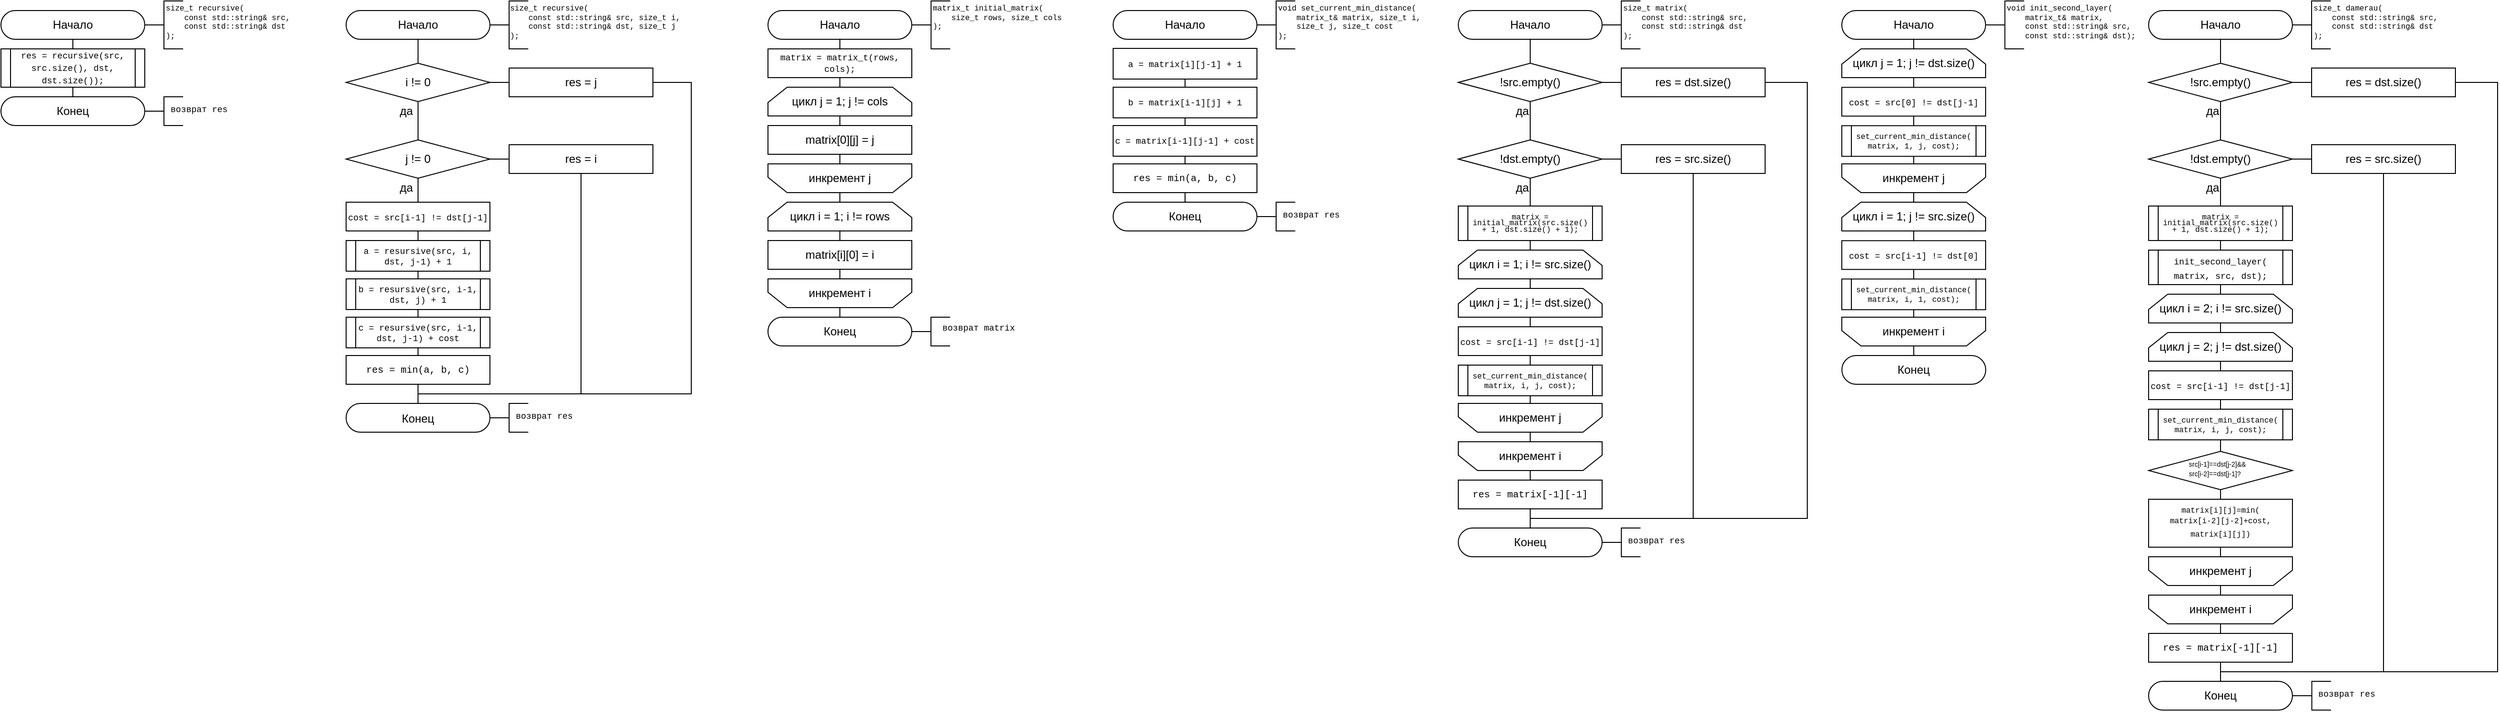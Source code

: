 <mxfile version="12.1.1" type="device" pages="1"><diagram id="sDroymqKEjvFyJLp3Mr5" name="Page-1"><mxGraphModel dx="677" dy="354" grid="1" gridSize="10" guides="1" tooltips="1" connect="1" arrows="1" fold="1" page="1" pageScale="1" pageWidth="827" pageHeight="1169" math="0" shadow="0"><root><mxCell id="0"/><mxCell id="1" parent="0"/><mxCell id="uw1aVoWuqsDhRLq00NcI-99" style="edgeStyle=orthogonalEdgeStyle;rounded=0;orthogonalLoop=1;jettySize=auto;html=1;endArrow=none;endFill=0;" parent="1" source="uw1aVoWuqsDhRLq00NcI-1" target="uw1aVoWuqsDhRLq00NcI-94" edge="1"><mxGeometry relative="1" as="geometry"/></mxCell><mxCell id="uw1aVoWuqsDhRLq00NcI-1" value="Начало" style="rounded=1;whiteSpace=wrap;html=1;arcSize=50;" parent="1" vertex="1"><mxGeometry x="120" y="40" width="150" height="30" as="geometry"/></mxCell><mxCell id="uw1aVoWuqsDhRLq00NcI-3" value="" style="strokeWidth=1;html=1;shape=mxgraph.flowchart.annotation_2;align=left;labelPosition=right;pointerEvents=1;connectable=0;rounded=0;" parent="1" vertex="1"><mxGeometry x="270" y="30" width="40" height="50" as="geometry"/></mxCell><mxCell id="uw1aVoWuqsDhRLq00NcI-11" value="&lt;div style=&quot;font-size: 8px&quot;&gt;&lt;font face=&quot;Courier New&quot;&gt;size_t recursive(&lt;/font&gt;&lt;/div&gt;&lt;div style=&quot;font-size: 8px&quot;&gt;&lt;font face=&quot;Courier New&quot;&gt;&amp;nbsp;&amp;nbsp;&amp;nbsp; const std::string&amp;amp; src,&lt;/font&gt;&lt;/div&gt;&lt;div style=&quot;font-size: 8px&quot;&gt;&lt;font face=&quot;Courier New&quot;&gt;&amp;nbsp;&amp;nbsp;&amp;nbsp; const std::string&amp;amp; dst&lt;/font&gt;&lt;/div&gt;&lt;div style=&quot;font-size: 8px&quot;&gt;&lt;font face=&quot;Courier New&quot;&gt;);&lt;/font&gt;&lt;br&gt;&lt;/div&gt;" style="text;html=1;resizable=0;points=[];autosize=1;align=left;verticalAlign=top;spacingTop=-4;" parent="1" vertex="1"><mxGeometry x="290" y="30" width="150" height="60" as="geometry"/></mxCell><mxCell id="uw1aVoWuqsDhRLq00NcI-19" value="Конец" style="rounded=1;whiteSpace=wrap;html=1;arcSize=50;" parent="1" vertex="1"><mxGeometry x="120" y="130" width="150" height="30" as="geometry"/></mxCell><mxCell id="uw1aVoWuqsDhRLq00NcI-55" style="edgeStyle=orthogonalEdgeStyle;rounded=0;orthogonalLoop=1;jettySize=auto;html=1;entryX=0.5;entryY=0;entryDx=0;entryDy=0;endArrow=none;endFill=0;" parent="1" source="uw1aVoWuqsDhRLq00NcI-24" target="uw1aVoWuqsDhRLq00NcI-40" edge="1"><mxGeometry relative="1" as="geometry"/></mxCell><mxCell id="uw1aVoWuqsDhRLq00NcI-24" value="Начало" style="rounded=1;whiteSpace=wrap;html=1;arcSize=50;" parent="1" vertex="1"><mxGeometry x="480" y="40" width="150" height="30" as="geometry"/></mxCell><mxCell id="uw1aVoWuqsDhRLq00NcI-25" value="" style="strokeWidth=1;html=1;shape=mxgraph.flowchart.annotation_2;align=left;labelPosition=right;pointerEvents=1;connectable=0;rounded=0;" parent="1" vertex="1"><mxGeometry x="630" y="30" width="40" height="50" as="geometry"/></mxCell><mxCell id="uw1aVoWuqsDhRLq00NcI-27" value="&lt;div style=&quot;font-size: 8px&quot;&gt;&lt;font face=&quot;Courier New&quot;&gt;size_t recursive(&lt;/font&gt;&lt;/div&gt;&lt;div style=&quot;font-size: 8px&quot;&gt;&lt;font face=&quot;Courier New&quot;&gt;&amp;nbsp;&amp;nbsp;&amp;nbsp; const std::string&amp;amp; src, size_t i,&lt;br&gt;&lt;/font&gt;&lt;/div&gt;&lt;div style=&quot;font-size: 8px&quot;&gt;&lt;font face=&quot;Courier New&quot;&gt;&amp;nbsp;&amp;nbsp;&amp;nbsp; const std::string&amp;amp; dst, size_t j&lt;br&gt;&lt;/font&gt;&lt;/div&gt;&lt;div style=&quot;font-size: 8px&quot;&gt;&lt;font face=&quot;Courier New&quot;&gt;);&lt;/font&gt;&lt;br&gt;&lt;/div&gt;" style="text;html=1;resizable=0;points=[];autosize=1;align=left;verticalAlign=top;spacingTop=-4;" parent="1" vertex="1"><mxGeometry x="649" y="30" width="200" height="60" as="geometry"/></mxCell><mxCell id="uw1aVoWuqsDhRLq00NcI-32" value="&lt;p style=&quot;line-height: 100%&quot;&gt;Конец&lt;/p&gt;" style="rounded=1;whiteSpace=wrap;html=1;arcSize=50;" parent="1" vertex="1"><mxGeometry x="480" y="450" width="150" height="30" as="geometry"/></mxCell><mxCell id="uw1aVoWuqsDhRLq00NcI-56" style="edgeStyle=orthogonalEdgeStyle;rounded=0;orthogonalLoop=1;jettySize=auto;html=1;entryX=0.5;entryY=0;entryDx=0;entryDy=0;endArrow=none;endFill=0;" parent="1" source="uw1aVoWuqsDhRLq00NcI-40" target="uw1aVoWuqsDhRLq00NcI-53" edge="1"><mxGeometry relative="1" as="geometry"/></mxCell><mxCell id="uw1aVoWuqsDhRLq00NcI-76" style="edgeStyle=orthogonalEdgeStyle;rounded=0;orthogonalLoop=1;jettySize=auto;html=1;exitX=1;exitY=0.5;exitDx=0;exitDy=0;entryX=0;entryY=0.5;entryDx=0;entryDy=0;endArrow=none;endFill=0;" parent="1" source="uw1aVoWuqsDhRLq00NcI-40" target="uw1aVoWuqsDhRLq00NcI-58" edge="1"><mxGeometry relative="1" as="geometry"/></mxCell><mxCell id="uw1aVoWuqsDhRLq00NcI-40" value="i != 0" style="rhombus;whiteSpace=wrap;html=1;rounded=0;strokeWidth=1;" parent="1" vertex="1"><mxGeometry x="480" y="95" width="150" height="40" as="geometry"/></mxCell><mxCell id="uw1aVoWuqsDhRLq00NcI-63" style="edgeStyle=orthogonalEdgeStyle;rounded=0;orthogonalLoop=1;jettySize=auto;html=1;entryX=0.5;entryY=0;entryDx=0;entryDy=0;endArrow=none;endFill=0;" parent="1" source="uw1aVoWuqsDhRLq00NcI-53" target="uw1aVoWuqsDhRLq00NcI-68" edge="1"><mxGeometry relative="1" as="geometry"><mxPoint x="555.143" y="269.714" as="targetPoint"/></mxGeometry></mxCell><mxCell id="uw1aVoWuqsDhRLq00NcI-75" style="edgeStyle=orthogonalEdgeStyle;rounded=0;orthogonalLoop=1;jettySize=auto;html=1;exitX=1;exitY=0.5;exitDx=0;exitDy=0;entryX=0;entryY=0.5;entryDx=0;entryDy=0;endArrow=none;endFill=0;" parent="1" source="uw1aVoWuqsDhRLq00NcI-53" target="uw1aVoWuqsDhRLq00NcI-59" edge="1"><mxGeometry relative="1" as="geometry"/></mxCell><mxCell id="uw1aVoWuqsDhRLq00NcI-53" value="j != 0" style="rhombus;whiteSpace=wrap;html=1;rounded=0;strokeWidth=1;" parent="1" vertex="1"><mxGeometry x="480" y="175" width="150" height="40" as="geometry"/></mxCell><mxCell id="uw1aVoWuqsDhRLq00NcI-77" style="edgeStyle=orthogonalEdgeStyle;rounded=0;orthogonalLoop=1;jettySize=auto;html=1;entryX=0.5;entryY=0;entryDx=0;entryDy=0;endArrow=none;endFill=0;" parent="1" source="uw1aVoWuqsDhRLq00NcI-58" target="uw1aVoWuqsDhRLq00NcI-32" edge="1"><mxGeometry relative="1" as="geometry"><Array as="points"><mxPoint x="840" y="115"/><mxPoint x="840" y="440"/><mxPoint x="555" y="440"/></Array><mxPoint x="630.2" y="455.2" as="targetPoint"/></mxGeometry></mxCell><mxCell id="uw1aVoWuqsDhRLq00NcI-58" value="res = j" style="rounded=0;whiteSpace=wrap;html=1;strokeWidth=1;" parent="1" vertex="1"><mxGeometry x="650" y="100" width="150" height="30" as="geometry"/></mxCell><mxCell id="tjuTKzyDe6bukmPXxO5V-8" style="edgeStyle=orthogonalEdgeStyle;rounded=0;orthogonalLoop=1;jettySize=auto;html=1;exitX=0.5;exitY=1;exitDx=0;exitDy=0;endArrow=none;endFill=0;" parent="1" source="uw1aVoWuqsDhRLq00NcI-59" edge="1"><mxGeometry relative="1" as="geometry"><mxPoint x="725" y="440" as="targetPoint"/></mxGeometry></mxCell><mxCell id="uw1aVoWuqsDhRLq00NcI-59" value="res = i" style="rounded=0;whiteSpace=wrap;html=1;strokeWidth=1;" parent="1" vertex="1"><mxGeometry x="650" y="180" width="150" height="30" as="geometry"/></mxCell><mxCell id="uw1aVoWuqsDhRLq00NcI-108" style="edgeStyle=orthogonalEdgeStyle;rounded=0;orthogonalLoop=1;jettySize=auto;html=1;entryX=0.5;entryY=0;entryDx=0;entryDy=0;endArrow=none;endFill=0;" parent="1" source="uw1aVoWuqsDhRLq00NcI-68" target="uw1aVoWuqsDhRLq00NcI-104" edge="1"><mxGeometry relative="1" as="geometry"/></mxCell><mxCell id="uw1aVoWuqsDhRLq00NcI-68" value="&lt;font style=&quot;font-size: 9px&quot; face=&quot;Courier New&quot;&gt;cost = src[i-1] != dst[j-1]&lt;/font&gt;" style="rounded=0;whiteSpace=wrap;html=1;strokeWidth=1;" parent="1" vertex="1"><mxGeometry x="480" y="240" width="150" height="30" as="geometry"/></mxCell><mxCell id="uw1aVoWuqsDhRLq00NcI-78" value="да" style="text;html=1;resizable=0;points=[];autosize=1;align=left;verticalAlign=top;spacingTop=-4;" parent="1" vertex="1"><mxGeometry x="534" y="135" width="30" height="20" as="geometry"/></mxCell><mxCell id="uw1aVoWuqsDhRLq00NcI-79" value="да" style="text;html=1;resizable=0;points=[];autosize=1;align=left;verticalAlign=top;spacingTop=-4;" parent="1" vertex="1"><mxGeometry x="534" y="215" width="30" height="20" as="geometry"/></mxCell><mxCell id="uw1aVoWuqsDhRLq00NcI-83" style="edgeStyle=orthogonalEdgeStyle;rounded=0;orthogonalLoop=1;jettySize=auto;html=1;entryX=0.5;entryY=0;entryDx=0;entryDy=0;endArrow=none;endFill=0;" parent="1" source="uw1aVoWuqsDhRLq00NcI-84" target="uw1aVoWuqsDhRLq00NcI-89" edge="1"><mxGeometry relative="1" as="geometry"/></mxCell><mxCell id="uw1aVoWuqsDhRLq00NcI-84" value="Начало" style="rounded=1;whiteSpace=wrap;html=1;arcSize=50;" parent="1" vertex="1"><mxGeometry x="920" y="40" width="150" height="30" as="geometry"/></mxCell><mxCell id="uw1aVoWuqsDhRLq00NcI-85" value="" style="strokeWidth=1;html=1;shape=mxgraph.flowchart.annotation_2;align=left;labelPosition=right;pointerEvents=1;connectable=0;rounded=0;" parent="1" vertex="1"><mxGeometry x="1070.115" y="30" width="40" height="50" as="geometry"/></mxCell><mxCell id="uw1aVoWuqsDhRLq00NcI-87" value="&lt;div style=&quot;font-size: 8px&quot;&gt;&lt;font face=&quot;Courier New&quot;&gt;matrix_t initial_matrix(&lt;/font&gt;&lt;/div&gt;&lt;div style=&quot;font-size: 8px&quot;&gt;&lt;font face=&quot;Courier New&quot;&gt;&amp;nbsp;&amp;nbsp;&amp;nbsp; size_t rows, size_t cols&lt;br&gt;&lt;/font&gt;&lt;/div&gt;&lt;div style=&quot;font-size: 8px&quot;&gt;&lt;font face=&quot;Courier New&quot;&gt;);&lt;/font&gt;&lt;br&gt;&lt;/div&gt;" style="text;html=1;resizable=0;points=[];autosize=1;align=left;verticalAlign=top;spacingTop=-4;" parent="1" vertex="1"><mxGeometry x="1090.115" y="30" width="160" height="50" as="geometry"/></mxCell><mxCell id="uw1aVoWuqsDhRLq00NcI-153" style="edgeStyle=orthogonalEdgeStyle;rounded=0;orthogonalLoop=1;jettySize=auto;html=1;exitX=0.5;exitY=1;exitDx=0;exitDy=0;entryX=0.5;entryY=0;entryDx=0;entryDy=0;endArrow=none;endFill=0;" parent="1" source="uw1aVoWuqsDhRLq00NcI-89" target="uw1aVoWuqsDhRLq00NcI-113" edge="1"><mxGeometry relative="1" as="geometry"/></mxCell><mxCell id="uw1aVoWuqsDhRLq00NcI-89" value="&lt;div style=&quot;font-size: 9px&quot;&gt;&lt;font style=&quot;font-size: 9px&quot; face=&quot;Courier New&quot;&gt;matrix = matrix_t(rows, cols);&lt;/font&gt;&lt;/div&gt;" style="rounded=0;whiteSpace=wrap;html=1;strokeWidth=1;" parent="1" vertex="1"><mxGeometry x="920" y="80" width="150" height="30" as="geometry"/></mxCell><mxCell id="uw1aVoWuqsDhRLq00NcI-92" value="Конец" style="rounded=1;whiteSpace=wrap;html=1;arcSize=50;" parent="1" vertex="1"><mxGeometry x="920" y="360" width="150" height="30" as="geometry"/></mxCell><mxCell id="uw1aVoWuqsDhRLq00NcI-94" value="&lt;p style=&quot;line-height: 90%&quot;&gt;&lt;font style=&quot;font-size: 9px&quot; face=&quot;Courier New&quot;&gt;res = recursive(src, src.size(), dst, dst.size());&lt;/font&gt;&lt;br&gt;&lt;/p&gt;" style="shape=process;whiteSpace=wrap;html=1;backgroundOutline=1;rounded=0;shadow=0;glass=0;strokeWidth=1;fillColor=#ffffff;size=0.068;" parent="1" vertex="1"><mxGeometry x="120" y="80" width="150" height="40" as="geometry"/></mxCell><mxCell id="uw1aVoWuqsDhRLq00NcI-109" style="edgeStyle=orthogonalEdgeStyle;rounded=0;orthogonalLoop=1;jettySize=auto;html=1;entryX=0.5;entryY=0;entryDx=0;entryDy=0;endArrow=none;endFill=0;" parent="1" source="uw1aVoWuqsDhRLq00NcI-104" target="uw1aVoWuqsDhRLq00NcI-105" edge="1"><mxGeometry relative="1" as="geometry"/></mxCell><mxCell id="uw1aVoWuqsDhRLq00NcI-104" value="&lt;p style=&quot;line-height: 70%&quot;&gt;&lt;font style=&quot;font-size: 9px&quot; face=&quot;Courier New&quot;&gt;a = resursive(src, i, dst, j-1) + 1&lt;/font&gt;&lt;/p&gt;" style="shape=process;whiteSpace=wrap;html=1;backgroundOutline=1;rounded=0;shadow=0;glass=0;strokeWidth=1;fillColor=#ffffff;size=0.068;" parent="1" vertex="1"><mxGeometry x="480" y="280" width="150" height="32" as="geometry"/></mxCell><mxCell id="uw1aVoWuqsDhRLq00NcI-110" style="edgeStyle=orthogonalEdgeStyle;rounded=0;orthogonalLoop=1;jettySize=auto;html=1;entryX=0.5;entryY=0;entryDx=0;entryDy=0;endArrow=none;endFill=0;" parent="1" source="uw1aVoWuqsDhRLq00NcI-105" target="uw1aVoWuqsDhRLq00NcI-106" edge="1"><mxGeometry relative="1" as="geometry"/></mxCell><mxCell id="uw1aVoWuqsDhRLq00NcI-105" value="&lt;p style=&quot;line-height: 70%&quot;&gt;&lt;font style=&quot;font-size: 9px&quot; face=&quot;Courier New&quot;&gt;b = resursive(src, i-1, dst, j) + 1&lt;/font&gt;&lt;/p&gt;" style="shape=process;whiteSpace=wrap;html=1;backgroundOutline=1;rounded=0;shadow=0;glass=0;strokeWidth=1;fillColor=#ffffff;size=0.068;" parent="1" vertex="1"><mxGeometry x="480" y="320" width="150" height="32" as="geometry"/></mxCell><mxCell id="uw1aVoWuqsDhRLq00NcI-111" style="edgeStyle=orthogonalEdgeStyle;rounded=0;orthogonalLoop=1;jettySize=auto;html=1;entryX=0.5;entryY=0;entryDx=0;entryDy=0;endArrow=none;endFill=0;" parent="1" source="uw1aVoWuqsDhRLq00NcI-106" target="uw1aVoWuqsDhRLq00NcI-107" edge="1"><mxGeometry relative="1" as="geometry"/></mxCell><mxCell id="uw1aVoWuqsDhRLq00NcI-106" value="&lt;p style=&quot;line-height: 70%&quot;&gt;&lt;font style=&quot;font-size: 9px&quot; face=&quot;Courier New&quot;&gt;c = resursive(src, i-1, dst, j-1) + cost&lt;/font&gt;&lt;/p&gt;" style="shape=process;whiteSpace=wrap;html=1;backgroundOutline=1;rounded=0;shadow=0;glass=0;strokeWidth=1;fillColor=#ffffff;size=0.068;" parent="1" vertex="1"><mxGeometry x="480" y="360" width="150" height="32" as="geometry"/></mxCell><mxCell id="tjuTKzyDe6bukmPXxO5V-4" style="edgeStyle=orthogonalEdgeStyle;rounded=0;orthogonalLoop=1;jettySize=auto;html=1;exitX=0.5;exitY=1;exitDx=0;exitDy=0;entryX=0.5;entryY=0;entryDx=0;entryDy=0;endArrow=none;endFill=0;" parent="1" source="uw1aVoWuqsDhRLq00NcI-107" target="uw1aVoWuqsDhRLq00NcI-32" edge="1"><mxGeometry relative="1" as="geometry"/></mxCell><mxCell id="uw1aVoWuqsDhRLq00NcI-107" value="&lt;p style=&quot;line-height: 100% ; font-size: 10px&quot;&gt;&lt;font style=&quot;font-size: 10px&quot; face=&quot;Courier New&quot;&gt;res = min(a, b, c)&lt;/font&gt;&lt;/p&gt;" style="rounded=0;whiteSpace=wrap;html=1;strokeWidth=1;" parent="1" vertex="1"><mxGeometry x="480" y="400" width="150" height="30" as="geometry"/></mxCell><mxCell id="uw1aVoWuqsDhRLq00NcI-123" style="edgeStyle=orthogonalEdgeStyle;rounded=0;orthogonalLoop=1;jettySize=auto;html=1;entryX=0.5;entryY=0;entryDx=0;entryDy=0;endArrow=none;endFill=0;" parent="1" source="uw1aVoWuqsDhRLq00NcI-113" target="uw1aVoWuqsDhRLq00NcI-115" edge="1"><mxGeometry relative="1" as="geometry"/></mxCell><mxCell id="uw1aVoWuqsDhRLq00NcI-113" value="цикл j = 1; j != cols" style="shape=loopLimit;whiteSpace=wrap;html=1;rounded=0;shadow=0;glass=0;strokeWidth=1;fillColor=#ffffff;" parent="1" vertex="1"><mxGeometry x="920" y="120" width="150" height="30" as="geometry"/></mxCell><mxCell id="uw1aVoWuqsDhRLq00NcI-125" style="edgeStyle=orthogonalEdgeStyle;rounded=0;orthogonalLoop=1;jettySize=auto;html=1;entryX=0.5;entryY=0;entryDx=0;entryDy=0;endArrow=none;endFill=0;" parent="1" source="uw1aVoWuqsDhRLq00NcI-114" target="uw1aVoWuqsDhRLq00NcI-119" edge="1"><mxGeometry relative="1" as="geometry"/></mxCell><mxCell id="uw1aVoWuqsDhRLq00NcI-114" value="инкремент j" style="shape=loopLimit;whiteSpace=wrap;html=1;rounded=0;shadow=0;glass=0;strokeWidth=1;fillColor=#ffffff;direction=west;" parent="1" vertex="1"><mxGeometry x="920" y="200" width="150" height="30" as="geometry"/></mxCell><mxCell id="Y_9h7TnJMND--DpRXb3p-41" style="edgeStyle=orthogonalEdgeStyle;rounded=0;orthogonalLoop=1;jettySize=auto;html=1;exitX=0.5;exitY=1;exitDx=0;exitDy=0;entryX=0.5;entryY=1;entryDx=0;entryDy=0;endArrow=none;endFill=0;" parent="1" source="uw1aVoWuqsDhRLq00NcI-115" target="uw1aVoWuqsDhRLq00NcI-114" edge="1"><mxGeometry relative="1" as="geometry"/></mxCell><mxCell id="uw1aVoWuqsDhRLq00NcI-115" value="matrix[0][j] = j" style="rounded=0;whiteSpace=wrap;html=1;strokeWidth=1;" parent="1" vertex="1"><mxGeometry x="920" y="160" width="150" height="30" as="geometry"/></mxCell><mxCell id="uw1aVoWuqsDhRLq00NcI-126" style="edgeStyle=orthogonalEdgeStyle;rounded=0;orthogonalLoop=1;jettySize=auto;html=1;entryX=0.5;entryY=0;entryDx=0;entryDy=0;endArrow=none;endFill=0;" parent="1" source="uw1aVoWuqsDhRLq00NcI-119" target="uw1aVoWuqsDhRLq00NcI-122" edge="1"><mxGeometry relative="1" as="geometry"/></mxCell><mxCell id="uw1aVoWuqsDhRLq00NcI-119" value="цикл i = 1; i != rows" style="shape=loopLimit;whiteSpace=wrap;html=1;rounded=0;shadow=0;glass=0;strokeWidth=1;fillColor=#ffffff;" parent="1" vertex="1"><mxGeometry x="920" y="240" width="150" height="30" as="geometry"/></mxCell><mxCell id="tjuTKzyDe6bukmPXxO5V-9" style="edgeStyle=orthogonalEdgeStyle;rounded=0;orthogonalLoop=1;jettySize=auto;html=1;exitX=0.5;exitY=0;exitDx=0;exitDy=0;entryX=0.5;entryY=0;entryDx=0;entryDy=0;endArrow=none;endFill=0;" parent="1" source="uw1aVoWuqsDhRLq00NcI-120" target="uw1aVoWuqsDhRLq00NcI-92" edge="1"><mxGeometry relative="1" as="geometry"/></mxCell><mxCell id="uw1aVoWuqsDhRLq00NcI-120" value="инкремент i" style="shape=loopLimit;whiteSpace=wrap;html=1;rounded=0;shadow=0;glass=0;strokeWidth=1;fillColor=#ffffff;direction=west;" parent="1" vertex="1"><mxGeometry x="920" y="320" width="150" height="30" as="geometry"/></mxCell><mxCell id="uw1aVoWuqsDhRLq00NcI-129" style="edgeStyle=orthogonalEdgeStyle;rounded=0;orthogonalLoop=1;jettySize=auto;html=1;exitX=0.5;exitY=1;exitDx=0;exitDy=0;entryX=0.5;entryY=1;entryDx=0;entryDy=0;endArrow=none;endFill=0;" parent="1" source="uw1aVoWuqsDhRLq00NcI-122" target="uw1aVoWuqsDhRLq00NcI-120" edge="1"><mxGeometry relative="1" as="geometry"/></mxCell><mxCell id="uw1aVoWuqsDhRLq00NcI-122" value="matrix[i][0] = i" style="rounded=0;whiteSpace=wrap;html=1;strokeWidth=1;" parent="1" vertex="1"><mxGeometry x="920" y="280" width="150" height="30" as="geometry"/></mxCell><mxCell id="uw1aVoWuqsDhRLq00NcI-133" value="Начало" style="rounded=1;whiteSpace=wrap;html=1;arcSize=50;" parent="1" vertex="1"><mxGeometry x="1280" y="40" width="150" height="30" as="geometry"/></mxCell><mxCell id="uw1aVoWuqsDhRLq00NcI-134" value="" style="strokeWidth=1;html=1;shape=mxgraph.flowchart.annotation_2;align=left;labelPosition=right;pointerEvents=1;connectable=0;rounded=0;" parent="1" vertex="1"><mxGeometry x="1430" y="30" width="40" height="50" as="geometry"/></mxCell><mxCell id="uw1aVoWuqsDhRLq00NcI-135" value="&lt;div style=&quot;font-size: 8px&quot;&gt;&lt;font face=&quot;Courier New&quot;&gt;void set_current_min_distance(&lt;/font&gt;&lt;/div&gt;&lt;div style=&quot;font-size: 8px&quot;&gt;&lt;font face=&quot;Courier New&quot;&gt;&amp;nbsp;&amp;nbsp;&amp;nbsp; matrix_t&amp;amp; matrix, size_t i,&lt;br&gt;&lt;/font&gt;&lt;/div&gt;&lt;div style=&quot;font-size: 8px&quot;&gt;&lt;font face=&quot;Courier New&quot;&gt;&amp;nbsp;&amp;nbsp;&amp;nbsp; size_t j, size_t cost&lt;br&gt;&lt;/font&gt;&lt;/div&gt;&lt;div style=&quot;font-size: 8px&quot;&gt;&lt;font face=&quot;Courier New&quot;&gt;);&lt;/font&gt;&lt;br&gt;&lt;/div&gt;" style="text;html=1;resizable=0;points=[];autosize=1;align=left;verticalAlign=top;spacingTop=-4;" parent="1" vertex="1"><mxGeometry x="1450" y="30" width="170" height="60" as="geometry"/></mxCell><mxCell id="uw1aVoWuqsDhRLq00NcI-138" value="Конец" style="rounded=1;whiteSpace=wrap;html=1;arcSize=50;" parent="1" vertex="1"><mxGeometry x="1280" y="240" width="150" height="30" as="geometry"/></mxCell><mxCell id="uw1aVoWuqsDhRLq00NcI-141" style="edgeStyle=orthogonalEdgeStyle;rounded=0;orthogonalLoop=1;jettySize=auto;html=1;entryX=0.5;entryY=0;entryDx=0;entryDy=0;endArrow=none;endFill=0;" parent="1" source="uw1aVoWuqsDhRLq00NcI-142" target="uw1aVoWuqsDhRLq00NcI-144" edge="1"><mxGeometry relative="1" as="geometry"/></mxCell><mxCell id="uw1aVoWuqsDhRLq00NcI-142" value="&lt;p style=&quot;line-height: 70%&quot;&gt;&lt;font style=&quot;font-size: 9px&quot; face=&quot;Courier New&quot;&gt;a = matrix[i][j-1] + 1&lt;/font&gt;&lt;/p&gt;" style="shape=process;whiteSpace=wrap;html=1;backgroundOutline=1;rounded=0;shadow=0;glass=0;strokeWidth=1;fillColor=#ffffff;size=0;" parent="1" vertex="1"><mxGeometry x="1280" y="79.5" width="150" height="32" as="geometry"/></mxCell><mxCell id="uw1aVoWuqsDhRLq00NcI-143" style="edgeStyle=orthogonalEdgeStyle;rounded=0;orthogonalLoop=1;jettySize=auto;html=1;entryX=0.5;entryY=0;entryDx=0;entryDy=0;endArrow=none;endFill=0;" parent="1" source="uw1aVoWuqsDhRLq00NcI-144" target="uw1aVoWuqsDhRLq00NcI-146" edge="1"><mxGeometry relative="1" as="geometry"/></mxCell><mxCell id="uw1aVoWuqsDhRLq00NcI-144" value="&lt;p style=&quot;line-height: 70%&quot;&gt;&lt;font style=&quot;font-size: 9px&quot; face=&quot;Courier New&quot;&gt;b = matrix[i-1][j] + 1&lt;/font&gt;&lt;/p&gt;" style="shape=process;whiteSpace=wrap;html=1;backgroundOutline=1;rounded=0;shadow=0;glass=0;strokeWidth=1;fillColor=#ffffff;size=0;" parent="1" vertex="1"><mxGeometry x="1280" y="120" width="150" height="32" as="geometry"/></mxCell><mxCell id="uw1aVoWuqsDhRLq00NcI-145" style="edgeStyle=orthogonalEdgeStyle;rounded=0;orthogonalLoop=1;jettySize=auto;html=1;entryX=0.5;entryY=0;entryDx=0;entryDy=0;endArrow=none;endFill=0;" parent="1" source="uw1aVoWuqsDhRLq00NcI-146" target="uw1aVoWuqsDhRLq00NcI-147" edge="1"><mxGeometry relative="1" as="geometry"/></mxCell><mxCell id="uw1aVoWuqsDhRLq00NcI-146" value="&lt;p style=&quot;line-height: 70%&quot;&gt;&lt;font style=&quot;font-size: 9px&quot; face=&quot;Courier New&quot;&gt;c = matrix[i-1][j-1] + cost&lt;/font&gt;&lt;/p&gt;" style="shape=process;whiteSpace=wrap;html=1;backgroundOutline=1;rounded=0;shadow=0;glass=0;strokeWidth=1;fillColor=#ffffff;size=0;" parent="1" vertex="1"><mxGeometry x="1280" y="160" width="150" height="32" as="geometry"/></mxCell><mxCell id="tjuTKzyDe6bukmPXxO5V-12" style="edgeStyle=orthogonalEdgeStyle;rounded=0;orthogonalLoop=1;jettySize=auto;html=1;exitX=0.5;exitY=1;exitDx=0;exitDy=0;entryX=0.5;entryY=0;entryDx=0;entryDy=0;endArrow=none;endFill=0;" parent="1" source="uw1aVoWuqsDhRLq00NcI-147" target="uw1aVoWuqsDhRLq00NcI-138" edge="1"><mxGeometry relative="1" as="geometry"/></mxCell><mxCell id="uw1aVoWuqsDhRLq00NcI-147" value="&lt;p style=&quot;line-height: 100% ; font-size: 10px&quot;&gt;&lt;font style=&quot;font-size: 10px&quot; face=&quot;Courier New&quot;&gt;res = min(a, b, c)&lt;/font&gt;&lt;/p&gt;" style="rounded=0;whiteSpace=wrap;html=1;strokeWidth=1;" parent="1" vertex="1"><mxGeometry x="1280" y="200" width="150" height="30" as="geometry"/></mxCell><mxCell id="Y_9h7TnJMND--DpRXb3p-1" style="edgeStyle=orthogonalEdgeStyle;rounded=0;orthogonalLoop=1;jettySize=auto;html=1;entryX=0.5;entryY=0;entryDx=0;entryDy=0;endArrow=none;endFill=0;" parent="1" source="Y_9h7TnJMND--DpRXb3p-2" target="Y_9h7TnJMND--DpRXb3p-10" edge="1"><mxGeometry relative="1" as="geometry"/></mxCell><mxCell id="Y_9h7TnJMND--DpRXb3p-2" value="Начало" style="rounded=1;whiteSpace=wrap;html=1;arcSize=50;" parent="1" vertex="1"><mxGeometry x="1640" y="40" width="150" height="30" as="geometry"/></mxCell><mxCell id="Y_9h7TnJMND--DpRXb3p-3" value="" style="strokeWidth=1;html=1;shape=mxgraph.flowchart.annotation_2;align=left;labelPosition=right;pointerEvents=1;connectable=0;rounded=0;" parent="1" vertex="1"><mxGeometry x="1790" y="30" width="40" height="50" as="geometry"/></mxCell><mxCell id="Y_9h7TnJMND--DpRXb3p-4" value="&lt;div style=&quot;font-size: 8px&quot;&gt;&lt;font face=&quot;Courier New&quot;&gt;size_t matrix(&lt;/font&gt;&lt;/div&gt;&lt;div style=&quot;font-size: 8px&quot;&gt;&lt;font face=&quot;Courier New&quot;&gt;&amp;nbsp;&amp;nbsp;&amp;nbsp; const std::string&amp;amp; src,&lt;br&gt;&lt;/font&gt;&lt;/div&gt;&lt;div style=&quot;font-size: 8px&quot;&gt;&lt;font face=&quot;Courier New&quot;&gt;&amp;nbsp;&amp;nbsp;&amp;nbsp; const std::string&amp;amp; dst&lt;br&gt;&lt;/font&gt;&lt;/div&gt;&lt;div style=&quot;font-size: 8px&quot;&gt;&lt;font face=&quot;Courier New&quot;&gt;);&lt;/font&gt;&lt;br&gt;&lt;/div&gt;" style="text;html=1;resizable=0;points=[];autosize=1;align=left;verticalAlign=top;spacingTop=-4;" parent="1" vertex="1"><mxGeometry x="1810" y="30" width="150" height="60" as="geometry"/></mxCell><mxCell id="Y_9h7TnJMND--DpRXb3p-7" value="Конец" style="rounded=1;whiteSpace=wrap;html=1;arcSize=50;" parent="1" vertex="1"><mxGeometry x="1640" y="580" width="150" height="30" as="geometry"/></mxCell><mxCell id="Y_9h7TnJMND--DpRXb3p-8" style="edgeStyle=orthogonalEdgeStyle;rounded=0;orthogonalLoop=1;jettySize=auto;html=1;entryX=0.5;entryY=0;entryDx=0;entryDy=0;endArrow=none;endFill=0;" parent="1" source="Y_9h7TnJMND--DpRXb3p-10" target="Y_9h7TnJMND--DpRXb3p-13" edge="1"><mxGeometry relative="1" as="geometry"/></mxCell><mxCell id="Y_9h7TnJMND--DpRXb3p-9" style="edgeStyle=orthogonalEdgeStyle;rounded=0;orthogonalLoop=1;jettySize=auto;html=1;exitX=1;exitY=0.5;exitDx=0;exitDy=0;entryX=0;entryY=0.5;entryDx=0;entryDy=0;endArrow=none;endFill=0;" parent="1" source="Y_9h7TnJMND--DpRXb3p-10" target="Y_9h7TnJMND--DpRXb3p-15" edge="1"><mxGeometry relative="1" as="geometry"/></mxCell><mxCell id="Y_9h7TnJMND--DpRXb3p-10" value="!src.empty()" style="rhombus;whiteSpace=wrap;html=1;rounded=0;strokeWidth=1;" parent="1" vertex="1"><mxGeometry x="1640" y="95" width="150" height="40" as="geometry"/></mxCell><mxCell id="Y_9h7TnJMND--DpRXb3p-12" style="edgeStyle=orthogonalEdgeStyle;rounded=0;orthogonalLoop=1;jettySize=auto;html=1;exitX=1;exitY=0.5;exitDx=0;exitDy=0;entryX=0;entryY=0.5;entryDx=0;entryDy=0;endArrow=none;endFill=0;" parent="1" source="Y_9h7TnJMND--DpRXb3p-13" target="Y_9h7TnJMND--DpRXb3p-17" edge="1"><mxGeometry relative="1" as="geometry"/></mxCell><mxCell id="Y_9h7TnJMND--DpRXb3p-30" style="edgeStyle=orthogonalEdgeStyle;rounded=0;orthogonalLoop=1;jettySize=auto;html=1;exitX=0.5;exitY=1;exitDx=0;exitDy=0;endArrow=none;endFill=0;" parent="1" source="Y_9h7TnJMND--DpRXb3p-13" target="Y_9h7TnJMND--DpRXb3p-23" edge="1"><mxGeometry relative="1" as="geometry"/></mxCell><mxCell id="Y_9h7TnJMND--DpRXb3p-13" value="!dst.empty()" style="rhombus;whiteSpace=wrap;html=1;rounded=0;strokeWidth=1;" parent="1" vertex="1"><mxGeometry x="1640" y="175" width="150" height="40" as="geometry"/></mxCell><mxCell id="Y_9h7TnJMND--DpRXb3p-14" style="edgeStyle=orthogonalEdgeStyle;rounded=0;orthogonalLoop=1;jettySize=auto;html=1;entryX=0.5;entryY=0;entryDx=0;entryDy=0;endArrow=none;endFill=0;" parent="1" source="Y_9h7TnJMND--DpRXb3p-15" target="Y_9h7TnJMND--DpRXb3p-7" edge="1"><mxGeometry relative="1" as="geometry"><Array as="points"><mxPoint x="2004" y="115"/><mxPoint x="2004" y="570"/><mxPoint x="1715" y="570"/></Array><mxPoint x="1790" y="585" as="targetPoint"/></mxGeometry></mxCell><mxCell id="Y_9h7TnJMND--DpRXb3p-15" value="res = dst.size()" style="rounded=0;whiteSpace=wrap;html=1;strokeWidth=1;" parent="1" vertex="1"><mxGeometry x="1810" y="100" width="150" height="30" as="geometry"/></mxCell><mxCell id="tjuTKzyDe6bukmPXxO5V-16" style="edgeStyle=orthogonalEdgeStyle;rounded=0;orthogonalLoop=1;jettySize=auto;html=1;exitX=0.5;exitY=1;exitDx=0;exitDy=0;endArrow=none;endFill=0;" parent="1" source="Y_9h7TnJMND--DpRXb3p-17" edge="1"><mxGeometry relative="1" as="geometry"><mxPoint x="1885" y="570" as="targetPoint"/></mxGeometry></mxCell><mxCell id="Y_9h7TnJMND--DpRXb3p-17" value="res = src.size()" style="rounded=0;whiteSpace=wrap;html=1;strokeWidth=1;" parent="1" vertex="1"><mxGeometry x="1810" y="180" width="150" height="30" as="geometry"/></mxCell><mxCell id="Y_9h7TnJMND--DpRXb3p-20" value="да" style="text;html=1;resizable=0;points=[];autosize=1;align=left;verticalAlign=top;spacingTop=-4;" parent="1" vertex="1"><mxGeometry x="1698.167" y="135" width="30" height="20" as="geometry"/></mxCell><mxCell id="Y_9h7TnJMND--DpRXb3p-21" value="да" style="text;html=1;resizable=0;points=[];autosize=1;align=left;verticalAlign=top;spacingTop=-4;" parent="1" vertex="1"><mxGeometry x="1698.167" y="215" width="30" height="20" as="geometry"/></mxCell><mxCell id="Y_9h7TnJMND--DpRXb3p-43" style="edgeStyle=orthogonalEdgeStyle;rounded=0;orthogonalLoop=1;jettySize=auto;html=1;exitX=0.5;exitY=1;exitDx=0;exitDy=0;entryX=0.5;entryY=0;entryDx=0;entryDy=0;endArrow=none;endFill=0;" parent="1" source="Y_9h7TnJMND--DpRXb3p-23" target="Y_9h7TnJMND--DpRXb3p-32" edge="1"><mxGeometry relative="1" as="geometry"/></mxCell><mxCell id="Y_9h7TnJMND--DpRXb3p-23" value="&lt;p style=&quot;line-height: 80% ; font-size: 8px&quot;&gt;&lt;font style=&quot;font-size: 8px&quot; face=&quot;Courier New&quot;&gt;matrix = initial_matrix(src.size() + 1, dst.size() + 1);&lt;/font&gt;&lt;/p&gt;" style="shape=process;whiteSpace=wrap;html=1;backgroundOutline=1;rounded=0;shadow=0;glass=0;strokeWidth=1;fillColor=#ffffff;size=0.068;" parent="1" vertex="1"><mxGeometry x="1640" y="244" width="150" height="36" as="geometry"/></mxCell><mxCell id="tjuTKzyDe6bukmPXxO5V-15" style="edgeStyle=orthogonalEdgeStyle;rounded=0;orthogonalLoop=1;jettySize=auto;html=1;exitX=0.5;exitY=1;exitDx=0;exitDy=0;entryX=0.5;entryY=0;entryDx=0;entryDy=0;endArrow=none;endFill=0;" parent="1" source="Y_9h7TnJMND--DpRXb3p-29" target="Y_9h7TnJMND--DpRXb3p-7" edge="1"><mxGeometry relative="1" as="geometry"/></mxCell><mxCell id="Y_9h7TnJMND--DpRXb3p-29" value="&lt;p style=&quot;line-height: 100% ; font-size: 10px&quot;&gt;&lt;font style=&quot;font-size: 10px&quot; face=&quot;Courier New&quot;&gt;res = matrix[-1][-1]&lt;br&gt;&lt;/font&gt;&lt;/p&gt;" style="rounded=0;whiteSpace=wrap;html=1;strokeWidth=1;" parent="1" vertex="1"><mxGeometry x="1640" y="530" width="150" height="30" as="geometry"/></mxCell><mxCell id="Y_9h7TnJMND--DpRXb3p-44" style="edgeStyle=orthogonalEdgeStyle;rounded=0;orthogonalLoop=1;jettySize=auto;html=1;exitX=0.5;exitY=1;exitDx=0;exitDy=0;entryX=0.5;entryY=0;entryDx=0;entryDy=0;endArrow=none;endFill=0;" parent="1" source="Y_9h7TnJMND--DpRXb3p-32" target="Y_9h7TnJMND--DpRXb3p-37" edge="1"><mxGeometry relative="1" as="geometry"/></mxCell><mxCell id="Y_9h7TnJMND--DpRXb3p-32" value="цикл i = 1; i != src.size()" style="shape=loopLimit;whiteSpace=wrap;html=1;rounded=0;shadow=0;glass=0;strokeWidth=1;fillColor=#ffffff;" parent="1" vertex="1"><mxGeometry x="1640" y="290" width="150" height="30" as="geometry"/></mxCell><mxCell id="Y_9h7TnJMND--DpRXb3p-58" style="edgeStyle=orthogonalEdgeStyle;rounded=0;orthogonalLoop=1;jettySize=auto;html=1;exitX=0.5;exitY=0;exitDx=0;exitDy=0;entryX=0.5;entryY=0;entryDx=0;entryDy=0;endArrow=none;endFill=0;" parent="1" source="Y_9h7TnJMND--DpRXb3p-33" target="Y_9h7TnJMND--DpRXb3p-29" edge="1"><mxGeometry relative="1" as="geometry"/></mxCell><mxCell id="Y_9h7TnJMND--DpRXb3p-33" value="инкремент i" style="shape=loopLimit;whiteSpace=wrap;html=1;rounded=0;shadow=0;glass=0;strokeWidth=1;fillColor=#ffffff;direction=west;" parent="1" vertex="1"><mxGeometry x="1640" y="490" width="150" height="30" as="geometry"/></mxCell><mxCell id="Y_9h7TnJMND--DpRXb3p-55" style="edgeStyle=orthogonalEdgeStyle;rounded=0;orthogonalLoop=1;jettySize=auto;html=1;exitX=0.5;exitY=1;exitDx=0;exitDy=0;entryX=0.5;entryY=0;entryDx=0;entryDy=0;endArrow=none;endFill=0;" parent="1" source="Y_9h7TnJMND--DpRXb3p-37" target="Y_9h7TnJMND--DpRXb3p-50" edge="1"><mxGeometry relative="1" as="geometry"/></mxCell><mxCell id="Y_9h7TnJMND--DpRXb3p-37" value="цикл j = 1; j != dst.size()" style="shape=loopLimit;whiteSpace=wrap;html=1;rounded=0;shadow=0;glass=0;strokeWidth=1;fillColor=#ffffff;" parent="1" vertex="1"><mxGeometry x="1640" y="330" width="150" height="30" as="geometry"/></mxCell><mxCell id="Y_9h7TnJMND--DpRXb3p-47" style="edgeStyle=orthogonalEdgeStyle;rounded=0;orthogonalLoop=1;jettySize=auto;html=1;exitX=0.5;exitY=0;exitDx=0;exitDy=0;entryX=0.5;entryY=1;entryDx=0;entryDy=0;endArrow=none;endFill=0;" parent="1" source="Y_9h7TnJMND--DpRXb3p-38" target="Y_9h7TnJMND--DpRXb3p-33" edge="1"><mxGeometry relative="1" as="geometry"/></mxCell><mxCell id="Y_9h7TnJMND--DpRXb3p-38" value="инкремент j" style="shape=loopLimit;whiteSpace=wrap;html=1;rounded=0;shadow=0;glass=0;strokeWidth=1;fillColor=#ffffff;direction=west;" parent="1" vertex="1"><mxGeometry x="1640" y="450" width="150" height="30" as="geometry"/></mxCell><mxCell id="Y_9h7TnJMND--DpRXb3p-57" style="edgeStyle=orthogonalEdgeStyle;rounded=0;orthogonalLoop=1;jettySize=auto;html=1;exitX=0.5;exitY=1;exitDx=0;exitDy=0;entryX=0.5;entryY=1;entryDx=0;entryDy=0;endArrow=none;endFill=0;" parent="1" source="Y_9h7TnJMND--DpRXb3p-49" target="Y_9h7TnJMND--DpRXb3p-38" edge="1"><mxGeometry relative="1" as="geometry"/></mxCell><mxCell id="Y_9h7TnJMND--DpRXb3p-49" value="&lt;div style=&quot;font-size: 8px&quot;&gt;&lt;font style=&quot;font-size: 8px&quot; face=&quot;Courier New&quot;&gt;set_current_min_distance(&lt;/font&gt;&lt;/div&gt;&lt;div style=&quot;font-size: 8px&quot;&gt;&lt;font style=&quot;font-size: 8px&quot; face=&quot;Courier New&quot;&gt;matrix, i, j, cost);&lt;/font&gt;&lt;br&gt;&lt;/div&gt;" style="shape=process;whiteSpace=wrap;html=1;backgroundOutline=1;rounded=0;shadow=0;glass=0;strokeWidth=1;fillColor=#ffffff;size=0.068;" parent="1" vertex="1"><mxGeometry x="1640" y="410" width="150" height="32" as="geometry"/></mxCell><mxCell id="Y_9h7TnJMND--DpRXb3p-56" style="edgeStyle=orthogonalEdgeStyle;rounded=0;orthogonalLoop=1;jettySize=auto;html=1;exitX=0.5;exitY=1;exitDx=0;exitDy=0;entryX=0.5;entryY=0;entryDx=0;entryDy=0;endArrow=none;endFill=0;" parent="1" source="Y_9h7TnJMND--DpRXb3p-50" target="Y_9h7TnJMND--DpRXb3p-49" edge="1"><mxGeometry relative="1" as="geometry"/></mxCell><mxCell id="Y_9h7TnJMND--DpRXb3p-50" value="&lt;font style=&quot;font-size: 9px&quot; face=&quot;Courier New&quot;&gt;cost = src[i-1] != dst[j-1]&lt;/font&gt;" style="rounded=0;whiteSpace=wrap;html=1;strokeWidth=1;" parent="1" vertex="1"><mxGeometry x="1640" y="370" width="150" height="30" as="geometry"/></mxCell><mxCell id="Y_9h7TnJMND--DpRXb3p-91" style="edgeStyle=orthogonalEdgeStyle;rounded=0;orthogonalLoop=1;jettySize=auto;html=1;exitX=0.5;exitY=1;exitDx=0;exitDy=0;entryX=0.5;entryY=0;entryDx=0;entryDy=0;endArrow=none;endFill=0;" parent="1" source="Y_9h7TnJMND--DpRXb3p-62" target="Y_9h7TnJMND--DpRXb3p-71" edge="1"><mxGeometry relative="1" as="geometry"/></mxCell><mxCell id="Y_9h7TnJMND--DpRXb3p-62" value="Начало" style="rounded=1;whiteSpace=wrap;html=1;arcSize=50;" parent="1" vertex="1"><mxGeometry x="2040" y="40" width="150" height="30" as="geometry"/></mxCell><mxCell id="Y_9h7TnJMND--DpRXb3p-63" value="" style="strokeWidth=1;html=1;shape=mxgraph.flowchart.annotation_2;align=left;labelPosition=right;pointerEvents=1;connectable=0;rounded=0;" parent="1" vertex="1"><mxGeometry x="2190.115" y="30" width="40" height="50" as="geometry"/></mxCell><mxCell id="Y_9h7TnJMND--DpRXb3p-64" value="&lt;div style=&quot;font-size: 8px&quot;&gt;&lt;font face=&quot;Courier New&quot;&gt;void init_second_layer(&lt;/font&gt;&lt;/div&gt;&lt;div style=&quot;font-size: 8px&quot;&gt;&lt;font face=&quot;Courier New&quot;&gt;&amp;nbsp;&amp;nbsp;&amp;nbsp; matrix_t&amp;amp; matrix,&lt;/font&gt;&lt;/div&gt;&lt;div style=&quot;font-size: 8px&quot;&gt;&lt;font face=&quot;Courier New&quot;&gt;&amp;nbsp;&amp;nbsp;&amp;nbsp; const std::string&amp;amp; src,&lt;/font&gt;&lt;/div&gt;&lt;div style=&quot;font-size: 8px&quot;&gt;&lt;font face=&quot;Courier New&quot;&gt;&amp;nbsp;&amp;nbsp;&amp;nbsp; const std::string&amp;amp; dst);&lt;/font&gt;&lt;br&gt;&lt;/div&gt;" style="text;html=1;resizable=0;points=[];autosize=1;align=left;verticalAlign=top;spacingTop=-4;" parent="1" vertex="1"><mxGeometry x="2210.115" y="30" width="160" height="60" as="geometry"/></mxCell><mxCell id="Y_9h7TnJMND--DpRXb3p-69" value="Конец" style="rounded=1;whiteSpace=wrap;html=1;arcSize=50;" parent="1" vertex="1"><mxGeometry x="2040.115" y="400" width="150" height="30" as="geometry"/></mxCell><mxCell id="Y_9h7TnJMND--DpRXb3p-90" style="edgeStyle=orthogonalEdgeStyle;rounded=0;orthogonalLoop=1;jettySize=auto;html=1;exitX=0.5;exitY=1;exitDx=0;exitDy=0;entryX=0.5;entryY=0;entryDx=0;entryDy=0;endArrow=none;endFill=0;" parent="1" source="Y_9h7TnJMND--DpRXb3p-71" target="Y_9h7TnJMND--DpRXb3p-89" edge="1"><mxGeometry relative="1" as="geometry"/></mxCell><mxCell id="Y_9h7TnJMND--DpRXb3p-71" value="цикл j = 1; j != dst.size()" style="shape=loopLimit;whiteSpace=wrap;html=1;rounded=0;shadow=0;glass=0;strokeWidth=1;fillColor=#ffffff;" parent="1" vertex="1"><mxGeometry x="2040" y="80" width="150" height="30" as="geometry"/></mxCell><mxCell id="Y_9h7TnJMND--DpRXb3p-101" style="edgeStyle=orthogonalEdgeStyle;rounded=0;orthogonalLoop=1;jettySize=auto;html=1;exitX=0.5;exitY=0;exitDx=0;exitDy=0;entryX=0.5;entryY=0;entryDx=0;entryDy=0;endArrow=none;endFill=0;" parent="1" source="Y_9h7TnJMND--DpRXb3p-73" target="Y_9h7TnJMND--DpRXb3p-95" edge="1"><mxGeometry relative="1" as="geometry"/></mxCell><mxCell id="Y_9h7TnJMND--DpRXb3p-73" value="инкремент j" style="shape=loopLimit;whiteSpace=wrap;html=1;rounded=0;shadow=0;glass=0;strokeWidth=1;fillColor=#ffffff;direction=west;" parent="1" vertex="1"><mxGeometry x="2040" y="200" width="150" height="30" as="geometry"/></mxCell><mxCell id="Y_9h7TnJMND--DpRXb3p-92" style="edgeStyle=orthogonalEdgeStyle;rounded=0;orthogonalLoop=1;jettySize=auto;html=1;exitX=0.5;exitY=1;exitDx=0;exitDy=0;entryX=0.5;entryY=1;entryDx=0;entryDy=0;endArrow=none;endFill=0;" parent="1" source="Y_9h7TnJMND--DpRXb3p-87" target="Y_9h7TnJMND--DpRXb3p-73" edge="1"><mxGeometry relative="1" as="geometry"/></mxCell><mxCell id="Y_9h7TnJMND--DpRXb3p-87" value="&lt;div style=&quot;font-size: 8px&quot;&gt;&lt;font style=&quot;font-size: 8px&quot; face=&quot;Courier New&quot;&gt;set_current_min_distance(&lt;/font&gt;&lt;/div&gt;&lt;div style=&quot;font-size: 8px&quot;&gt;&lt;font style=&quot;font-size: 8px&quot; face=&quot;Courier New&quot;&gt;matrix, 1, j, cost);&lt;/font&gt;&lt;br&gt;&lt;/div&gt;" style="shape=process;whiteSpace=wrap;html=1;backgroundOutline=1;rounded=0;shadow=0;glass=0;strokeWidth=1;fillColor=#ffffff;size=0.068;" parent="1" vertex="1"><mxGeometry x="2040" y="160.167" width="150" height="32" as="geometry"/></mxCell><mxCell id="Y_9h7TnJMND--DpRXb3p-88" style="edgeStyle=orthogonalEdgeStyle;rounded=0;orthogonalLoop=1;jettySize=auto;html=1;exitX=0.5;exitY=1;exitDx=0;exitDy=0;entryX=0.5;entryY=0;entryDx=0;entryDy=0;endArrow=none;endFill=0;" parent="1" source="Y_9h7TnJMND--DpRXb3p-89" target="Y_9h7TnJMND--DpRXb3p-87" edge="1"><mxGeometry relative="1" as="geometry"/></mxCell><mxCell id="Y_9h7TnJMND--DpRXb3p-89" value="&lt;font style=&quot;font-size: 9px&quot; face=&quot;Courier New&quot;&gt;cost = src[0] != dst[j-1]&lt;/font&gt;" style="rounded=0;whiteSpace=wrap;html=1;strokeWidth=1;" parent="1" vertex="1"><mxGeometry x="2040" y="120.167" width="150" height="30" as="geometry"/></mxCell><mxCell id="Y_9h7TnJMND--DpRXb3p-94" style="edgeStyle=orthogonalEdgeStyle;rounded=0;orthogonalLoop=1;jettySize=auto;html=1;exitX=0.5;exitY=1;exitDx=0;exitDy=0;entryX=0.5;entryY=0;entryDx=0;entryDy=0;endArrow=none;endFill=0;" parent="1" source="Y_9h7TnJMND--DpRXb3p-95" target="Y_9h7TnJMND--DpRXb3p-100" edge="1"><mxGeometry relative="1" as="geometry"/></mxCell><mxCell id="Y_9h7TnJMND--DpRXb3p-95" value="цикл i = 1; j != src.size()" style="shape=loopLimit;whiteSpace=wrap;html=1;rounded=0;shadow=0;glass=0;strokeWidth=1;fillColor=#ffffff;" parent="1" vertex="1"><mxGeometry x="2040" y="240" width="150" height="30" as="geometry"/></mxCell><mxCell id="Y_9h7TnJMND--DpRXb3p-102" style="edgeStyle=orthogonalEdgeStyle;rounded=0;orthogonalLoop=1;jettySize=auto;html=1;exitX=0.5;exitY=0;exitDx=0;exitDy=0;entryX=0.5;entryY=0;entryDx=0;entryDy=0;endArrow=none;endFill=0;" parent="1" source="Y_9h7TnJMND--DpRXb3p-96" target="Y_9h7TnJMND--DpRXb3p-69" edge="1"><mxGeometry relative="1" as="geometry"/></mxCell><mxCell id="Y_9h7TnJMND--DpRXb3p-96" value="инкремент i" style="shape=loopLimit;whiteSpace=wrap;html=1;rounded=0;shadow=0;glass=0;strokeWidth=1;fillColor=#ffffff;direction=west;" parent="1" vertex="1"><mxGeometry x="2040" y="360" width="150" height="30" as="geometry"/></mxCell><mxCell id="Y_9h7TnJMND--DpRXb3p-97" style="edgeStyle=orthogonalEdgeStyle;rounded=0;orthogonalLoop=1;jettySize=auto;html=1;exitX=0.5;exitY=1;exitDx=0;exitDy=0;entryX=0.5;entryY=1;entryDx=0;entryDy=0;endArrow=none;endFill=0;" parent="1" source="Y_9h7TnJMND--DpRXb3p-98" target="Y_9h7TnJMND--DpRXb3p-96" edge="1"><mxGeometry relative="1" as="geometry"/></mxCell><mxCell id="Y_9h7TnJMND--DpRXb3p-98" value="&lt;div style=&quot;font-size: 8px&quot;&gt;&lt;font style=&quot;font-size: 8px&quot; face=&quot;Courier New&quot;&gt;set_current_min_distance(&lt;/font&gt;&lt;/div&gt;&lt;div style=&quot;font-size: 8px&quot;&gt;&lt;font style=&quot;font-size: 8px&quot; face=&quot;Courier New&quot;&gt;matrix, i, 1, cost);&lt;/font&gt;&lt;br&gt;&lt;/div&gt;" style="shape=process;whiteSpace=wrap;html=1;backgroundOutline=1;rounded=0;shadow=0;glass=0;strokeWidth=1;fillColor=#ffffff;size=0.068;" parent="1" vertex="1"><mxGeometry x="2040" y="320.167" width="150" height="32" as="geometry"/></mxCell><mxCell id="Y_9h7TnJMND--DpRXb3p-99" style="edgeStyle=orthogonalEdgeStyle;rounded=0;orthogonalLoop=1;jettySize=auto;html=1;exitX=0.5;exitY=1;exitDx=0;exitDy=0;entryX=0.5;entryY=0;entryDx=0;entryDy=0;endArrow=none;endFill=0;" parent="1" source="Y_9h7TnJMND--DpRXb3p-100" target="Y_9h7TnJMND--DpRXb3p-98" edge="1"><mxGeometry relative="1" as="geometry"/></mxCell><mxCell id="Y_9h7TnJMND--DpRXb3p-100" value="&lt;font style=&quot;font-size: 9px&quot; face=&quot;Courier New&quot;&gt;cost = src[i-1] != dst[0]&lt;/font&gt;" style="rounded=0;whiteSpace=wrap;html=1;strokeWidth=1;" parent="1" vertex="1"><mxGeometry x="2040" y="280.167" width="150" height="30" as="geometry"/></mxCell><mxCell id="Y_9h7TnJMND--DpRXb3p-103" style="edgeStyle=orthogonalEdgeStyle;rounded=0;orthogonalLoop=1;jettySize=auto;html=1;entryX=0.5;entryY=0;entryDx=0;entryDy=0;endArrow=none;endFill=0;" parent="1" source="Y_9h7TnJMND--DpRXb3p-104" target="Y_9h7TnJMND--DpRXb3p-112" edge="1"><mxGeometry relative="1" as="geometry"/></mxCell><mxCell id="Y_9h7TnJMND--DpRXb3p-104" value="Начало" style="rounded=1;whiteSpace=wrap;html=1;arcSize=50;" parent="1" vertex="1"><mxGeometry x="2360" y="40" width="150" height="30" as="geometry"/></mxCell><mxCell id="Y_9h7TnJMND--DpRXb3p-105" value="" style="strokeWidth=1;html=1;shape=mxgraph.flowchart.annotation_2;align=left;labelPosition=right;pointerEvents=1;connectable=0;rounded=0;" parent="1" vertex="1"><mxGeometry x="2510" y="30" width="40" height="50" as="geometry"/></mxCell><mxCell id="Y_9h7TnJMND--DpRXb3p-106" value="&lt;div style=&quot;font-size: 8px&quot;&gt;&lt;font face=&quot;Courier New&quot;&gt;size_t damerau(&lt;/font&gt;&lt;/div&gt;&lt;div style=&quot;font-size: 8px&quot;&gt;&lt;font face=&quot;Courier New&quot;&gt;&amp;nbsp;&amp;nbsp;&amp;nbsp; const std::string&amp;amp; src,&lt;br&gt;&lt;/font&gt;&lt;/div&gt;&lt;div style=&quot;font-size: 8px&quot;&gt;&lt;font face=&quot;Courier New&quot;&gt;&amp;nbsp;&amp;nbsp;&amp;nbsp; const std::string&amp;amp; dst&lt;br&gt;&lt;/font&gt;&lt;/div&gt;&lt;div style=&quot;font-size: 8px&quot;&gt;&lt;font face=&quot;Courier New&quot;&gt;);&lt;/font&gt;&lt;br&gt;&lt;/div&gt;" style="text;html=1;resizable=0;points=[];autosize=1;align=left;verticalAlign=top;spacingTop=-4;" parent="1" vertex="1"><mxGeometry x="2530" y="30" width="150" height="60" as="geometry"/></mxCell><mxCell id="Y_9h7TnJMND--DpRXb3p-109" value="Конец" style="rounded=1;whiteSpace=wrap;html=1;arcSize=50;" parent="1" vertex="1"><mxGeometry x="2360" y="740" width="150" height="30" as="geometry"/></mxCell><mxCell id="Y_9h7TnJMND--DpRXb3p-110" style="edgeStyle=orthogonalEdgeStyle;rounded=0;orthogonalLoop=1;jettySize=auto;html=1;entryX=0.5;entryY=0;entryDx=0;entryDy=0;endArrow=none;endFill=0;" parent="1" source="Y_9h7TnJMND--DpRXb3p-112" target="Y_9h7TnJMND--DpRXb3p-115" edge="1"><mxGeometry relative="1" as="geometry"/></mxCell><mxCell id="Y_9h7TnJMND--DpRXb3p-111" style="edgeStyle=orthogonalEdgeStyle;rounded=0;orthogonalLoop=1;jettySize=auto;html=1;exitX=1;exitY=0.5;exitDx=0;exitDy=0;entryX=0;entryY=0.5;entryDx=0;entryDy=0;endArrow=none;endFill=0;" parent="1" source="Y_9h7TnJMND--DpRXb3p-112" target="Y_9h7TnJMND--DpRXb3p-117" edge="1"><mxGeometry relative="1" as="geometry"/></mxCell><mxCell id="Y_9h7TnJMND--DpRXb3p-112" value="!src.empty()" style="rhombus;whiteSpace=wrap;html=1;rounded=0;strokeWidth=1;" parent="1" vertex="1"><mxGeometry x="2360" y="95" width="150" height="40" as="geometry"/></mxCell><mxCell id="Y_9h7TnJMND--DpRXb3p-113" style="edgeStyle=orthogonalEdgeStyle;rounded=0;orthogonalLoop=1;jettySize=auto;html=1;exitX=1;exitY=0.5;exitDx=0;exitDy=0;entryX=0;entryY=0.5;entryDx=0;entryDy=0;endArrow=none;endFill=0;" parent="1" source="Y_9h7TnJMND--DpRXb3p-115" target="Y_9h7TnJMND--DpRXb3p-119" edge="1"><mxGeometry relative="1" as="geometry"/></mxCell><mxCell id="Y_9h7TnJMND--DpRXb3p-114" style="edgeStyle=orthogonalEdgeStyle;rounded=0;orthogonalLoop=1;jettySize=auto;html=1;exitX=0.5;exitY=1;exitDx=0;exitDy=0;endArrow=none;endFill=0;" parent="1" source="Y_9h7TnJMND--DpRXb3p-115" target="Y_9h7TnJMND--DpRXb3p-123" edge="1"><mxGeometry relative="1" as="geometry"/></mxCell><mxCell id="Y_9h7TnJMND--DpRXb3p-115" value="!dst.empty()" style="rhombus;whiteSpace=wrap;html=1;rounded=0;strokeWidth=1;" parent="1" vertex="1"><mxGeometry x="2360" y="175" width="150" height="40" as="geometry"/></mxCell><mxCell id="Y_9h7TnJMND--DpRXb3p-116" style="edgeStyle=orthogonalEdgeStyle;rounded=0;orthogonalLoop=1;jettySize=auto;html=1;entryX=0.5;entryY=0;entryDx=0;entryDy=0;endArrow=none;endFill=0;" parent="1" source="Y_9h7TnJMND--DpRXb3p-117" target="Y_9h7TnJMND--DpRXb3p-109" edge="1"><mxGeometry relative="1" as="geometry"><Array as="points"><mxPoint x="2724" y="115"/><mxPoint x="2724" y="730"/><mxPoint x="2435" y="730"/></Array><mxPoint x="2509.857" y="745.286" as="targetPoint"/></mxGeometry></mxCell><mxCell id="Y_9h7TnJMND--DpRXb3p-117" value="res = dst.size()" style="rounded=0;whiteSpace=wrap;html=1;strokeWidth=1;" parent="1" vertex="1"><mxGeometry x="2530" y="100" width="150" height="30" as="geometry"/></mxCell><mxCell id="tjuTKzyDe6bukmPXxO5V-20" style="edgeStyle=orthogonalEdgeStyle;rounded=0;orthogonalLoop=1;jettySize=auto;html=1;exitX=0.5;exitY=1;exitDx=0;exitDy=0;endArrow=none;endFill=0;" parent="1" source="Y_9h7TnJMND--DpRXb3p-119" edge="1"><mxGeometry relative="1" as="geometry"><mxPoint x="2605" y="730" as="targetPoint"/></mxGeometry></mxCell><mxCell id="Y_9h7TnJMND--DpRXb3p-119" value="res = src.size()" style="rounded=0;whiteSpace=wrap;html=1;strokeWidth=1;" parent="1" vertex="1"><mxGeometry x="2530" y="180" width="150" height="30" as="geometry"/></mxCell><mxCell id="Y_9h7TnJMND--DpRXb3p-120" value="да" style="text;html=1;resizable=0;points=[];autosize=1;align=left;verticalAlign=top;spacingTop=-4;" parent="1" vertex="1"><mxGeometry x="2418.167" y="135" width="30" height="20" as="geometry"/></mxCell><mxCell id="Y_9h7TnJMND--DpRXb3p-121" value="да" style="text;html=1;resizable=0;points=[];autosize=1;align=left;verticalAlign=top;spacingTop=-4;" parent="1" vertex="1"><mxGeometry x="2418.167" y="215" width="30" height="20" as="geometry"/></mxCell><mxCell id="Y_9h7TnJMND--DpRXb3p-139" style="edgeStyle=orthogonalEdgeStyle;rounded=0;orthogonalLoop=1;jettySize=auto;html=1;exitX=0.5;exitY=1;exitDx=0;exitDy=0;entryX=0.5;entryY=0;entryDx=0;entryDy=0;endArrow=none;endFill=0;" parent="1" source="Y_9h7TnJMND--DpRXb3p-123" target="Y_9h7TnJMND--DpRXb3p-138" edge="1"><mxGeometry relative="1" as="geometry"/></mxCell><mxCell id="Y_9h7TnJMND--DpRXb3p-123" value="&lt;p style=&quot;line-height: 80% ; font-size: 8px&quot;&gt;&lt;font style=&quot;font-size: 8px&quot; face=&quot;Courier New&quot;&gt;matrix = initial_matrix(src.size() + 1, dst.size() + 1);&lt;/font&gt;&lt;/p&gt;" style="shape=process;whiteSpace=wrap;html=1;backgroundOutline=1;rounded=0;shadow=0;glass=0;strokeWidth=1;fillColor=#ffffff;size=0.068;" parent="1" vertex="1"><mxGeometry x="2360" y="244" width="150" height="36" as="geometry"/></mxCell><mxCell id="tjuTKzyDe6bukmPXxO5V-19" style="edgeStyle=orthogonalEdgeStyle;rounded=0;orthogonalLoop=1;jettySize=auto;html=1;exitX=0.5;exitY=1;exitDx=0;exitDy=0;entryX=0.5;entryY=0;entryDx=0;entryDy=0;endArrow=none;endFill=0;" parent="1" source="Y_9h7TnJMND--DpRXb3p-125" target="Y_9h7TnJMND--DpRXb3p-109" edge="1"><mxGeometry relative="1" as="geometry"/></mxCell><mxCell id="Y_9h7TnJMND--DpRXb3p-125" value="&lt;p style=&quot;line-height: 100% ; font-size: 10px&quot;&gt;&lt;font style=&quot;font-size: 10px&quot; face=&quot;Courier New&quot;&gt;res = matrix[-1][-1]&lt;br&gt;&lt;/font&gt;&lt;/p&gt;" style="rounded=0;whiteSpace=wrap;html=1;strokeWidth=1;" parent="1" vertex="1"><mxGeometry x="2360" y="690" width="150" height="30" as="geometry"/></mxCell><mxCell id="Y_9h7TnJMND--DpRXb3p-126" style="edgeStyle=orthogonalEdgeStyle;rounded=0;orthogonalLoop=1;jettySize=auto;html=1;exitX=0.5;exitY=1;exitDx=0;exitDy=0;entryX=0.5;entryY=0;entryDx=0;entryDy=0;endArrow=none;endFill=0;" parent="1" source="Y_9h7TnJMND--DpRXb3p-127" target="Y_9h7TnJMND--DpRXb3p-131" edge="1"><mxGeometry relative="1" as="geometry"/></mxCell><mxCell id="Y_9h7TnJMND--DpRXb3p-127" value="цикл i = 2; i != src.size()" style="shape=loopLimit;whiteSpace=wrap;html=1;rounded=0;shadow=0;glass=0;strokeWidth=1;fillColor=#ffffff;" parent="1" vertex="1"><mxGeometry x="2360" y="336" width="150" height="30" as="geometry"/></mxCell><mxCell id="Y_9h7TnJMND--DpRXb3p-128" style="edgeStyle=orthogonalEdgeStyle;rounded=0;orthogonalLoop=1;jettySize=auto;html=1;exitX=0.5;exitY=0;exitDx=0;exitDy=0;entryX=0.5;entryY=0;entryDx=0;entryDy=0;endArrow=none;endFill=0;" parent="1" source="Y_9h7TnJMND--DpRXb3p-129" target="Y_9h7TnJMND--DpRXb3p-125" edge="1"><mxGeometry relative="1" as="geometry"/></mxCell><mxCell id="Y_9h7TnJMND--DpRXb3p-129" value="инкремент i" style="shape=loopLimit;whiteSpace=wrap;html=1;rounded=0;shadow=0;glass=0;strokeWidth=1;fillColor=#ffffff;direction=west;" parent="1" vertex="1"><mxGeometry x="2360" y="650" width="150" height="30" as="geometry"/></mxCell><mxCell id="Y_9h7TnJMND--DpRXb3p-130" style="edgeStyle=orthogonalEdgeStyle;rounded=0;orthogonalLoop=1;jettySize=auto;html=1;exitX=0.5;exitY=1;exitDx=0;exitDy=0;entryX=0.5;entryY=0;entryDx=0;entryDy=0;endArrow=none;endFill=0;" parent="1" source="Y_9h7TnJMND--DpRXb3p-131" target="Y_9h7TnJMND--DpRXb3p-137" edge="1"><mxGeometry relative="1" as="geometry"/></mxCell><mxCell id="Y_9h7TnJMND--DpRXb3p-131" value="цикл j = 2; j != dst.size()" style="shape=loopLimit;whiteSpace=wrap;html=1;rounded=0;shadow=0;glass=0;strokeWidth=1;fillColor=#ffffff;" parent="1" vertex="1"><mxGeometry x="2360" y="376" width="150" height="30" as="geometry"/></mxCell><mxCell id="Y_9h7TnJMND--DpRXb3p-132" style="edgeStyle=orthogonalEdgeStyle;rounded=0;orthogonalLoop=1;jettySize=auto;html=1;exitX=0.5;exitY=0;exitDx=0;exitDy=0;entryX=0.5;entryY=1;entryDx=0;entryDy=0;endArrow=none;endFill=0;" parent="1" source="Y_9h7TnJMND--DpRXb3p-133" target="Y_9h7TnJMND--DpRXb3p-129" edge="1"><mxGeometry relative="1" as="geometry"/></mxCell><mxCell id="Y_9h7TnJMND--DpRXb3p-133" value="инкремент j" style="shape=loopLimit;whiteSpace=wrap;html=1;rounded=0;shadow=0;glass=0;strokeWidth=1;fillColor=#ffffff;direction=west;" parent="1" vertex="1"><mxGeometry x="2360" y="610" width="150" height="30" as="geometry"/></mxCell><mxCell id="Y_9h7TnJMND--DpRXb3p-149" style="edgeStyle=orthogonalEdgeStyle;rounded=0;orthogonalLoop=1;jettySize=auto;html=1;exitX=0.5;exitY=1;exitDx=0;exitDy=0;entryX=0.5;entryY=0;entryDx=0;entryDy=0;endArrow=none;endFill=0;" parent="1" source="Y_9h7TnJMND--DpRXb3p-135" target="Y_9h7TnJMND--DpRXb3p-144" edge="1"><mxGeometry relative="1" as="geometry"/></mxCell><mxCell id="Y_9h7TnJMND--DpRXb3p-135" value="&lt;div style=&quot;font-size: 8px&quot;&gt;&lt;font style=&quot;font-size: 8px&quot; face=&quot;Courier New&quot;&gt;set_current_min_distance(&lt;/font&gt;&lt;/div&gt;&lt;div style=&quot;font-size: 8px&quot;&gt;&lt;font style=&quot;font-size: 8px&quot; face=&quot;Courier New&quot;&gt;matrix, i, j, cost);&lt;/font&gt;&lt;br&gt;&lt;/div&gt;" style="shape=process;whiteSpace=wrap;html=1;backgroundOutline=1;rounded=0;shadow=0;glass=0;strokeWidth=1;fillColor=#ffffff;size=0.068;" parent="1" vertex="1"><mxGeometry x="2360" y="456" width="150" height="32" as="geometry"/></mxCell><mxCell id="Y_9h7TnJMND--DpRXb3p-136" style="edgeStyle=orthogonalEdgeStyle;rounded=0;orthogonalLoop=1;jettySize=auto;html=1;exitX=0.5;exitY=1;exitDx=0;exitDy=0;entryX=0.5;entryY=0;entryDx=0;entryDy=0;endArrow=none;endFill=0;" parent="1" source="Y_9h7TnJMND--DpRXb3p-137" target="Y_9h7TnJMND--DpRXb3p-135" edge="1"><mxGeometry relative="1" as="geometry"/></mxCell><mxCell id="Y_9h7TnJMND--DpRXb3p-137" value="&lt;font style=&quot;font-size: 9px&quot; face=&quot;Courier New&quot;&gt;cost = src[i-1] != dst[j-1]&lt;/font&gt;" style="rounded=0;whiteSpace=wrap;html=1;strokeWidth=1;" parent="1" vertex="1"><mxGeometry x="2360" y="416" width="150" height="30" as="geometry"/></mxCell><mxCell id="Y_9h7TnJMND--DpRXb3p-141" style="edgeStyle=orthogonalEdgeStyle;rounded=0;orthogonalLoop=1;jettySize=auto;html=1;exitX=0.5;exitY=1;exitDx=0;exitDy=0;entryX=0.5;entryY=0;entryDx=0;entryDy=0;endArrow=none;endFill=0;" parent="1" source="Y_9h7TnJMND--DpRXb3p-138" target="Y_9h7TnJMND--DpRXb3p-127" edge="1"><mxGeometry relative="1" as="geometry"/></mxCell><mxCell id="Y_9h7TnJMND--DpRXb3p-138" value="&lt;div&gt;&lt;font style=&quot;font-size: 9px ; line-height: 90%&quot; face=&quot;Courier New&quot;&gt;init_second_layer(&lt;/font&gt;&lt;/div&gt;&lt;div&gt;&lt;font style=&quot;font-size: 9px ; line-height: 90%&quot; face=&quot;Courier New&quot;&gt;matrix, src, dst);&lt;br&gt;&lt;/font&gt;&lt;/div&gt;" style="shape=process;whiteSpace=wrap;html=1;backgroundOutline=1;rounded=0;shadow=0;glass=0;strokeWidth=1;fillColor=#ffffff;size=0.068;" parent="1" vertex="1"><mxGeometry x="2360" y="290" width="150" height="36" as="geometry"/></mxCell><mxCell id="Y_9h7TnJMND--DpRXb3p-151" style="edgeStyle=orthogonalEdgeStyle;rounded=0;orthogonalLoop=1;jettySize=auto;html=1;exitX=0.5;exitY=1;exitDx=0;exitDy=0;entryX=0.5;entryY=0;entryDx=0;entryDy=0;endArrow=none;endFill=0;" parent="1" source="Y_9h7TnJMND--DpRXb3p-144" target="Y_9h7TnJMND--DpRXb3p-150" edge="1"><mxGeometry relative="1" as="geometry"/></mxCell><mxCell id="Y_9h7TnJMND--DpRXb3p-144" value="" style="rhombus;whiteSpace=wrap;html=1;rounded=0;strokeWidth=1;" parent="1" vertex="1"><mxGeometry x="2360" y="500" width="150" height="40" as="geometry"/></mxCell><mxCell id="Y_9h7TnJMND--DpRXb3p-146" value="&lt;font style=&quot;font-size: 7px&quot;&gt;src[i-&lt;span class=&quot;pl-c1&quot;&gt;1&lt;/span&gt;]==dst[j-&lt;span class=&quot;pl-c1&quot;&gt;2&lt;/span&gt;]&amp;amp;&amp;amp;&lt;/font&gt;" style="text;html=1;resizable=0;points=[];autosize=1;align=left;verticalAlign=top;spacingTop=-4;" parent="1" vertex="1"><mxGeometry x="2400.032" y="502" width="80" height="20" as="geometry"/></mxCell><mxCell id="Y_9h7TnJMND--DpRXb3p-147" value="&lt;font style=&quot;font-size: 7px&quot;&gt;src[i-&lt;span class=&quot;pl-c1&quot;&gt;2&lt;/span&gt;]==dst[j-&lt;span class=&quot;pl-c1&quot;&gt;1&lt;/span&gt;]?&lt;/font&gt;" style="text;html=1;resizable=0;points=[];autosize=1;align=left;verticalAlign=top;spacingTop=-4;" parent="1" vertex="1"><mxGeometry x="2400" y="512" width="70" height="20" as="geometry"/></mxCell><mxCell id="Y_9h7TnJMND--DpRXb3p-152" style="edgeStyle=orthogonalEdgeStyle;rounded=0;orthogonalLoop=1;jettySize=auto;html=1;exitX=0.5;exitY=1;exitDx=0;exitDy=0;entryX=0.5;entryY=1;entryDx=0;entryDy=0;endArrow=none;endFill=0;" parent="1" source="Y_9h7TnJMND--DpRXb3p-150" target="Y_9h7TnJMND--DpRXb3p-133" edge="1"><mxGeometry relative="1" as="geometry"/></mxCell><mxCell id="Y_9h7TnJMND--DpRXb3p-150" value="&lt;p style=&quot;line-height: 0% ; font-size: 8px&quot;&gt;&lt;font style=&quot;font-size: 8px&quot; face=&quot;Courier New&quot;&gt;matrix[i][j]=min(&lt;/font&gt;&lt;/p&gt;&lt;p style=&quot;line-height: 80% ; font-size: 8px&quot;&gt;&lt;font style=&quot;font-size: 8px&quot; face=&quot;Courier New&quot;&gt;matrix[i-2][j-2]+cost,&lt;/font&gt;&lt;/p&gt;&lt;p style=&quot;line-height: 50% ; font-size: 8px&quot;&gt;&lt;font style=&quot;font-size: 8px&quot; face=&quot;Courier New&quot;&gt;&lt;font style=&quot;font-size: 8px&quot;&gt;matrix[i][j])&lt;/font&gt;&lt;br&gt;&lt;/font&gt;&lt;/p&gt;" style="rounded=0;whiteSpace=wrap;html=1;strokeWidth=1;" parent="1" vertex="1"><mxGeometry x="2360" y="550" width="150" height="50" as="geometry"/></mxCell><mxCell id="Y_9h7TnJMND--DpRXb3p-154" style="edgeStyle=orthogonalEdgeStyle;rounded=0;orthogonalLoop=1;jettySize=auto;html=1;exitX=0.5;exitY=1;exitDx=0;exitDy=0;entryX=0.5;entryY=1.25;entryDx=0;entryDy=0;entryPerimeter=0;endArrow=none;endFill=0;" parent="1" source="uw1aVoWuqsDhRLq00NcI-94" target="uw1aVoWuqsDhRLq00NcI-94" edge="1"><mxGeometry relative="1" as="geometry"/></mxCell><mxCell id="tjuTKzyDe6bukmPXxO5V-1" value="" style="strokeWidth=1;html=1;shape=mxgraph.flowchart.annotation_2;align=left;labelPosition=right;pointerEvents=1;connectable=0;rounded=0;" parent="1" vertex="1"><mxGeometry x="270" y="130" width="40" height="30" as="geometry"/></mxCell><mxCell id="tjuTKzyDe6bukmPXxO5V-2" value="&lt;font style=&quot;font-size: 9px&quot; face=&quot;Courier New&quot;&gt;возврат res&lt;/font&gt;" style="text;html=1;resizable=0;points=[];autosize=1;align=left;verticalAlign=top;spacingTop=-4;" parent="1" vertex="1"><mxGeometry x="295" y="132" width="70" height="20" as="geometry"/></mxCell><mxCell id="tjuTKzyDe6bukmPXxO5V-6" value="" style="strokeWidth=1;html=1;shape=mxgraph.flowchart.annotation_2;align=left;labelPosition=right;pointerEvents=1;connectable=0;rounded=0;" parent="1" vertex="1"><mxGeometry x="630" y="450" width="40" height="30" as="geometry"/></mxCell><mxCell id="tjuTKzyDe6bukmPXxO5V-7" value="&lt;font style=&quot;font-size: 9px&quot; face=&quot;Courier New&quot;&gt;возврат res&lt;/font&gt;" style="text;html=1;resizable=0;points=[];autosize=1;align=left;verticalAlign=top;spacingTop=-4;" parent="1" vertex="1"><mxGeometry x="655" y="452.214" width="70" height="20" as="geometry"/></mxCell><mxCell id="tjuTKzyDe6bukmPXxO5V-10" value="" style="strokeWidth=1;html=1;shape=mxgraph.flowchart.annotation_2;align=left;labelPosition=right;pointerEvents=1;connectable=0;rounded=0;" parent="1" vertex="1"><mxGeometry x="1070" y="360" width="40" height="30" as="geometry"/></mxCell><mxCell id="tjuTKzyDe6bukmPXxO5V-11" value="&lt;font style=&quot;font-size: 9px&quot; face=&quot;Courier New&quot;&gt;возврат matrix&lt;br&gt;&lt;/font&gt;" style="text;html=1;resizable=0;points=[];autosize=1;align=left;verticalAlign=top;spacingTop=-4;" parent="1" vertex="1"><mxGeometry x="1100" y="360.005" width="90" height="20" as="geometry"/></mxCell><mxCell id="tjuTKzyDe6bukmPXxO5V-13" value="" style="strokeWidth=1;html=1;shape=mxgraph.flowchart.annotation_2;align=left;labelPosition=right;pointerEvents=1;connectable=0;rounded=0;" parent="1" vertex="1"><mxGeometry x="1430" y="240.056" width="40" height="30" as="geometry"/></mxCell><mxCell id="tjuTKzyDe6bukmPXxO5V-14" value="&lt;font style=&quot;font-size: 9px&quot; face=&quot;Courier New&quot;&gt;возврат res&lt;/font&gt;" style="text;html=1;resizable=0;points=[];autosize=1;align=left;verticalAlign=top;spacingTop=-4;" parent="1" vertex="1"><mxGeometry x="1455" y="242.27" width="70" height="20" as="geometry"/></mxCell><mxCell id="tjuTKzyDe6bukmPXxO5V-17" value="" style="strokeWidth=1;html=1;shape=mxgraph.flowchart.annotation_2;align=left;labelPosition=right;pointerEvents=1;connectable=0;rounded=0;" parent="1" vertex="1"><mxGeometry x="1790.071" y="580.056" width="40" height="30" as="geometry"/></mxCell><mxCell id="tjuTKzyDe6bukmPXxO5V-18" value="&lt;font style=&quot;font-size: 9px&quot; face=&quot;Courier New&quot;&gt;возврат res&lt;/font&gt;" style="text;html=1;resizable=0;points=[];autosize=1;align=left;verticalAlign=top;spacingTop=-4;" parent="1" vertex="1"><mxGeometry x="1815.071" y="582.27" width="70" height="20" as="geometry"/></mxCell><mxCell id="tjuTKzyDe6bukmPXxO5V-21" value="" style="strokeWidth=1;html=1;shape=mxgraph.flowchart.annotation_2;align=left;labelPosition=right;pointerEvents=1;connectable=0;rounded=0;" parent="1" vertex="1"><mxGeometry x="2510.238" y="740.056" width="40" height="30" as="geometry"/></mxCell><mxCell id="tjuTKzyDe6bukmPXxO5V-22" value="&lt;font style=&quot;font-size: 9px&quot; face=&quot;Courier New&quot;&gt;возврат res&lt;/font&gt;" style="text;html=1;resizable=0;points=[];autosize=1;align=left;verticalAlign=top;spacingTop=-4;" parent="1" vertex="1"><mxGeometry x="2535.238" y="742.27" width="70" height="20" as="geometry"/></mxCell></root></mxGraphModel></diagram></mxfile>